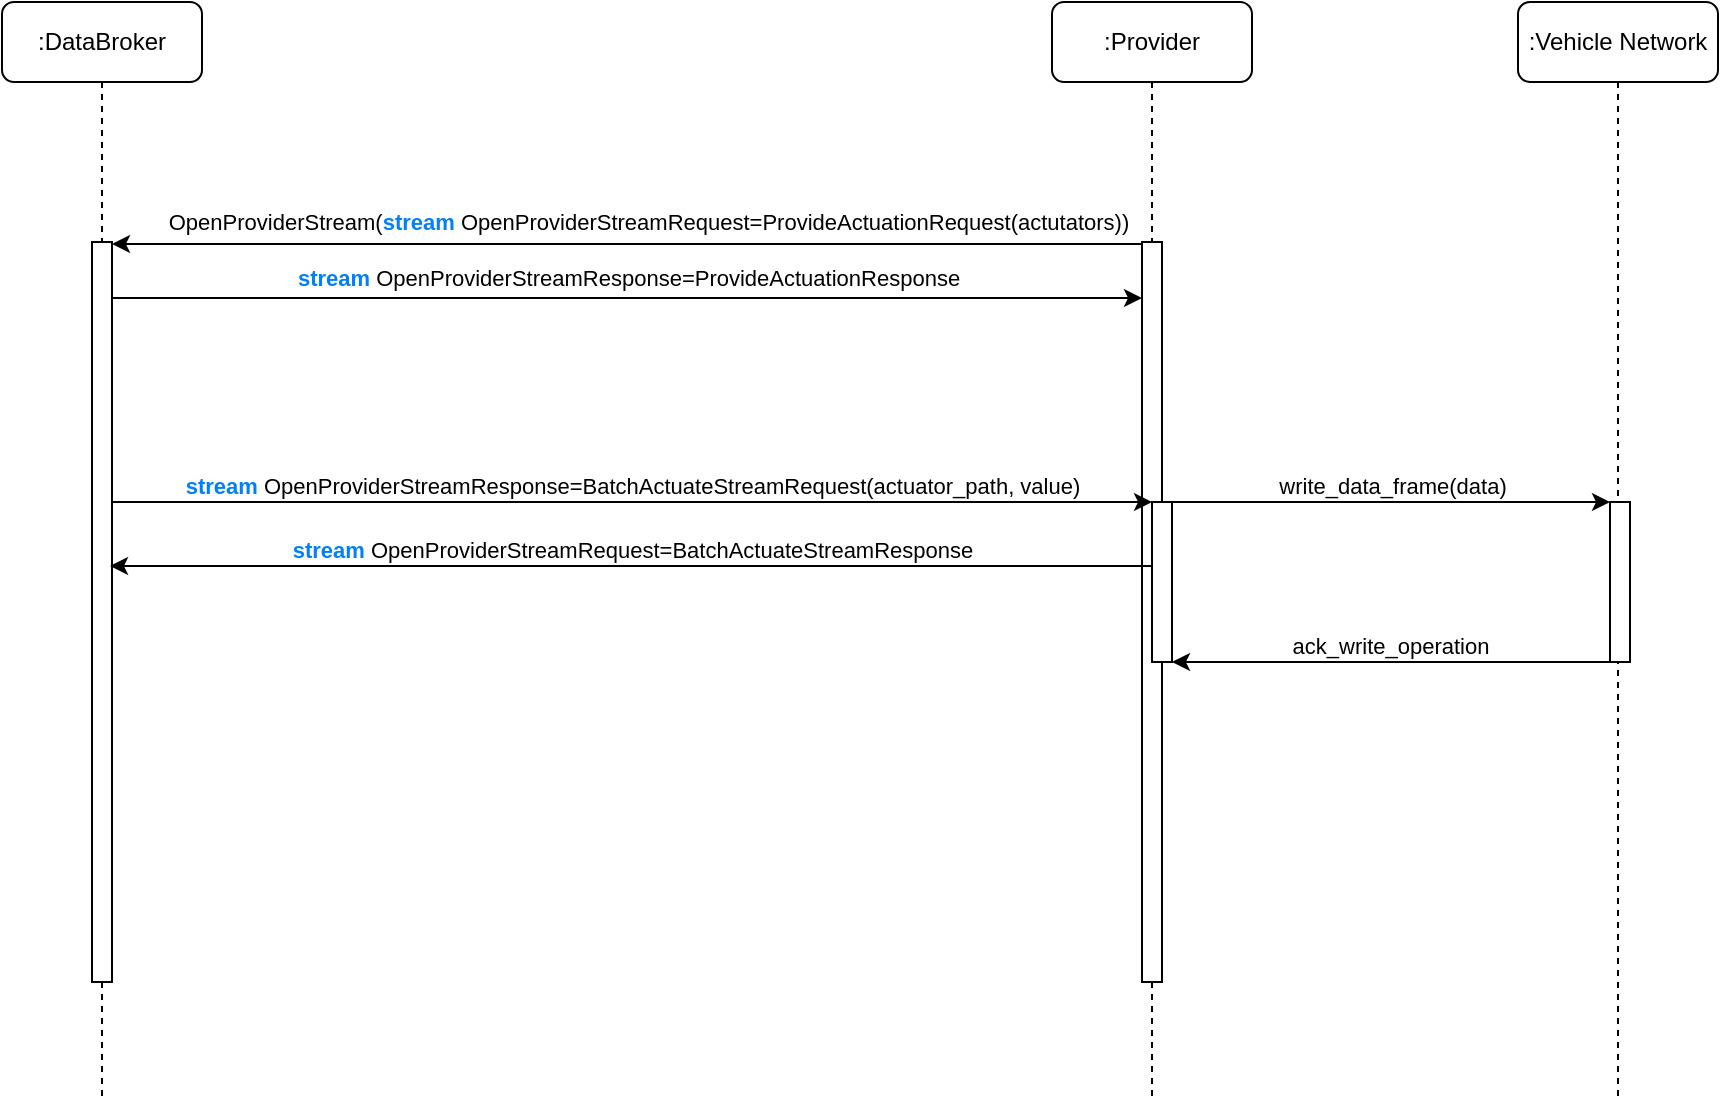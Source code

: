 <mxfile>
    <diagram name="Seite-1" id="DjCrLJOEe4nHxTjUXNSd">
        <mxGraphModel dx="2138" dy="1169" grid="1" gridSize="10" guides="1" tooltips="1" connect="1" arrows="1" fold="1" page="1" pageScale="1" pageWidth="827" pageHeight="1169" math="0" shadow="0">
            <root>
                <mxCell id="0"/>
                <mxCell id="1" parent="0"/>
                <mxCell id="sU0O0qOnpkfrYUOIyIDh-27" value=":DataBroker" style="shape=umlLifeline;perimeter=lifelinePerimeter;whiteSpace=wrap;html=1;container=1;collapsible=0;recursiveResize=0;outlineConnect=0;rounded=1;" parent="1" vertex="1">
                    <mxGeometry x="40" y="40" width="100" height="550" as="geometry"/>
                </mxCell>
                <mxCell id="56O69Gt65AHP2GdqeosO-17" value="" style="html=1;points=[[0,0,0,0,5],[0,1,0,0,-5],[1,0,0,0,5],[1,1,0,0,-5]];perimeter=orthogonalPerimeter;outlineConnect=0;targetShapes=umlLifeline;portConstraint=eastwest;newEdgeStyle={&quot;curved&quot;:0,&quot;rounded&quot;:0};" parent="sU0O0qOnpkfrYUOIyIDh-27" vertex="1">
                    <mxGeometry x="45" y="120" width="10" height="370" as="geometry"/>
                </mxCell>
                <mxCell id="sU0O0qOnpkfrYUOIyIDh-39" value=":Provider" style="shape=umlLifeline;perimeter=lifelinePerimeter;whiteSpace=wrap;html=1;container=1;collapsible=0;recursiveResize=0;outlineConnect=0;rounded=1;" parent="1" vertex="1">
                    <mxGeometry x="565" y="40" width="100" height="550" as="geometry"/>
                </mxCell>
                <mxCell id="56O69Gt65AHP2GdqeosO-18" value="" style="html=1;points=[[0,0,0,0,5],[0,1,0,0,-5],[1,0,0,0,5],[1,1,0,0,-5]];perimeter=orthogonalPerimeter;outlineConnect=0;targetShapes=umlLifeline;portConstraint=eastwest;newEdgeStyle={&quot;curved&quot;:0,&quot;rounded&quot;:0};" parent="sU0O0qOnpkfrYUOIyIDh-39" vertex="1">
                    <mxGeometry x="45" y="120" width="10" height="370" as="geometry"/>
                </mxCell>
                <mxCell id="THUKiZGTHPrwo03LJUuz-1" value="" style="html=1;points=[[0,0,0,0,5],[0,1,0,0,-5],[1,0,0,0,5],[1,1,0,0,-5]];perimeter=orthogonalPerimeter;outlineConnect=0;targetShapes=umlLifeline;portConstraint=eastwest;newEdgeStyle={&quot;curved&quot;:0,&quot;rounded&quot;:0};" parent="sU0O0qOnpkfrYUOIyIDh-39" vertex="1">
                    <mxGeometry x="50" y="250" width="10" height="80" as="geometry"/>
                </mxCell>
                <mxCell id="56O69Gt65AHP2GdqeosO-2" value=":Vehicle Network" style="shape=umlLifeline;perimeter=lifelinePerimeter;whiteSpace=wrap;html=1;container=1;collapsible=0;recursiveResize=0;outlineConnect=0;rounded=1;" parent="1" vertex="1">
                    <mxGeometry x="798" y="40" width="100" height="550" as="geometry"/>
                </mxCell>
                <mxCell id="56O69Gt65AHP2GdqeosO-5" value="" style="html=1;points=[[0,0,0,0,5],[0,1,0,0,-5],[1,0,0,0,5],[1,1,0,0,-5]];perimeter=orthogonalPerimeter;outlineConnect=0;targetShapes=umlLifeline;portConstraint=eastwest;newEdgeStyle={&quot;curved&quot;:0,&quot;rounded&quot;:0};" parent="56O69Gt65AHP2GdqeosO-2" vertex="1">
                    <mxGeometry x="46" y="250" width="10" height="80" as="geometry"/>
                </mxCell>
                <mxCell id="56O69Gt65AHP2GdqeosO-19" value="" style="endArrow=classic;html=1;rounded=0;" parent="1" source="56O69Gt65AHP2GdqeosO-18" edge="1">
                    <mxGeometry relative="1" as="geometry">
                        <mxPoint x="360" y="161" as="sourcePoint"/>
                        <mxPoint x="95" y="161" as="targetPoint"/>
                    </mxGeometry>
                </mxCell>
                <mxCell id="56O69Gt65AHP2GdqeosO-20" value="OpenProviderStream(&lt;b&gt;&lt;font color=&quot;#007fff&quot;&gt;stream&lt;/font&gt;&lt;/b&gt;&amp;nbsp;OpenProviderStreamRequest=ProvideActuationRequest(actutators))" style="edgeLabel;resizable=0;html=1;;align=center;verticalAlign=middle;" parent="56O69Gt65AHP2GdqeosO-19" connectable="0" vertex="1">
                    <mxGeometry relative="1" as="geometry">
                        <mxPoint x="10" y="-11" as="offset"/>
                    </mxGeometry>
                </mxCell>
                <mxCell id="56O69Gt65AHP2GdqeosO-22" value="" style="endArrow=classic;html=1;rounded=0;" parent="1" edge="1" target="56O69Gt65AHP2GdqeosO-18">
                    <mxGeometry relative="1" as="geometry">
                        <mxPoint x="95.035" y="188" as="sourcePoint"/>
                        <mxPoint x="605.0" y="188.0" as="targetPoint"/>
                    </mxGeometry>
                </mxCell>
                <mxCell id="56O69Gt65AHP2GdqeosO-23" value="&lt;b&gt;&lt;font color=&quot;#007fff&quot;&gt;stream&lt;/font&gt;&lt;/b&gt;&amp;nbsp;OpenProviderStreamResponse=ProvideActuationResponse" style="edgeLabel;resizable=0;html=1;;align=center;verticalAlign=middle;" parent="56O69Gt65AHP2GdqeosO-22" connectable="0" vertex="1">
                    <mxGeometry relative="1" as="geometry">
                        <mxPoint y="-10" as="offset"/>
                    </mxGeometry>
                </mxCell>
                <mxCell id="56O69Gt65AHP2GdqeosO-38" value="" style="endArrow=classic;html=1;rounded=0;" parent="1" edge="1" source="THUKiZGTHPrwo03LJUuz-1">
                    <mxGeometry relative="1" as="geometry">
                        <mxPoint x="604" y="322" as="sourcePoint"/>
                        <mxPoint x="94" y="322" as="targetPoint"/>
                    </mxGeometry>
                </mxCell>
                <mxCell id="56O69Gt65AHP2GdqeosO-39" value="&lt;b&gt;&lt;font color=&quot;#007fff&quot;&gt;stream&lt;/font&gt;&lt;/b&gt;&amp;nbsp;OpenProviderStreamRequest=BatchActuateStreamResponse" style="edgeLabel;resizable=0;html=1;;align=center;verticalAlign=middle;" parent="56O69Gt65AHP2GdqeosO-38" connectable="0" vertex="1">
                    <mxGeometry relative="1" as="geometry">
                        <mxPoint y="-8" as="offset"/>
                    </mxGeometry>
                </mxCell>
                <mxCell id="56O69Gt65AHP2GdqeosO-40" value="" style="endArrow=classic;html=1;rounded=0;" parent="1" edge="1">
                    <mxGeometry relative="1" as="geometry">
                        <mxPoint x="95" y="290" as="sourcePoint"/>
                        <mxPoint x="615" y="290" as="targetPoint"/>
                    </mxGeometry>
                </mxCell>
                <mxCell id="56O69Gt65AHP2GdqeosO-41" value="&lt;b&gt;&lt;font color=&quot;#007fff&quot;&gt;stream&lt;/font&gt;&lt;/b&gt;&amp;nbsp;OpenProviderStreamResponse=BatchActuateStreamRequest(actuator_path, value)" style="edgeLabel;resizable=0;html=1;;align=center;verticalAlign=middle;" parent="56O69Gt65AHP2GdqeosO-40" connectable="0" vertex="1">
                    <mxGeometry relative="1" as="geometry">
                        <mxPoint y="-8" as="offset"/>
                    </mxGeometry>
                </mxCell>
                <mxCell id="THUKiZGTHPrwo03LJUuz-2" value="" style="endArrow=classic;html=1;rounded=0;" parent="1" target="56O69Gt65AHP2GdqeosO-5" edge="1">
                    <mxGeometry relative="1" as="geometry">
                        <mxPoint x="625" y="290" as="sourcePoint"/>
                        <mxPoint x="842.5" y="290" as="targetPoint"/>
                    </mxGeometry>
                </mxCell>
                <mxCell id="THUKiZGTHPrwo03LJUuz-3" value="write_data_frame(data)" style="edgeLabel;resizable=0;html=1;;align=center;verticalAlign=middle;" parent="THUKiZGTHPrwo03LJUuz-2" connectable="0" vertex="1">
                    <mxGeometry relative="1" as="geometry">
                        <mxPoint y="-8" as="offset"/>
                    </mxGeometry>
                </mxCell>
                <mxCell id="THUKiZGTHPrwo03LJUuz-4" value="" style="endArrow=classic;html=1;rounded=0;" parent="1" edge="1" target="THUKiZGTHPrwo03LJUuz-1">
                    <mxGeometry relative="1" as="geometry">
                        <mxPoint x="843.5" y="370.0" as="sourcePoint"/>
                        <mxPoint x="626" y="370.0" as="targetPoint"/>
                    </mxGeometry>
                </mxCell>
                <mxCell id="THUKiZGTHPrwo03LJUuz-5" value="ack_write_operation" style="edgeLabel;resizable=0;html=1;;align=center;verticalAlign=middle;" parent="THUKiZGTHPrwo03LJUuz-4" connectable="0" vertex="1">
                    <mxGeometry relative="1" as="geometry">
                        <mxPoint y="-8" as="offset"/>
                    </mxGeometry>
                </mxCell>
            </root>
        </mxGraphModel>
    </diagram>
</mxfile>
